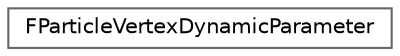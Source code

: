 digraph "Graphical Class Hierarchy"
{
 // INTERACTIVE_SVG=YES
 // LATEX_PDF_SIZE
  bgcolor="transparent";
  edge [fontname=Helvetica,fontsize=10,labelfontname=Helvetica,labelfontsize=10];
  node [fontname=Helvetica,fontsize=10,shape=box,height=0.2,width=0.4];
  rankdir="LR";
  Node0 [id="Node000000",label="FParticleVertexDynamicParameter",height=0.2,width=0.4,color="grey40", fillcolor="white", style="filled",URL="$d3/d95/structFParticleVertexDynamicParameter.html",tooltip=" "];
}
